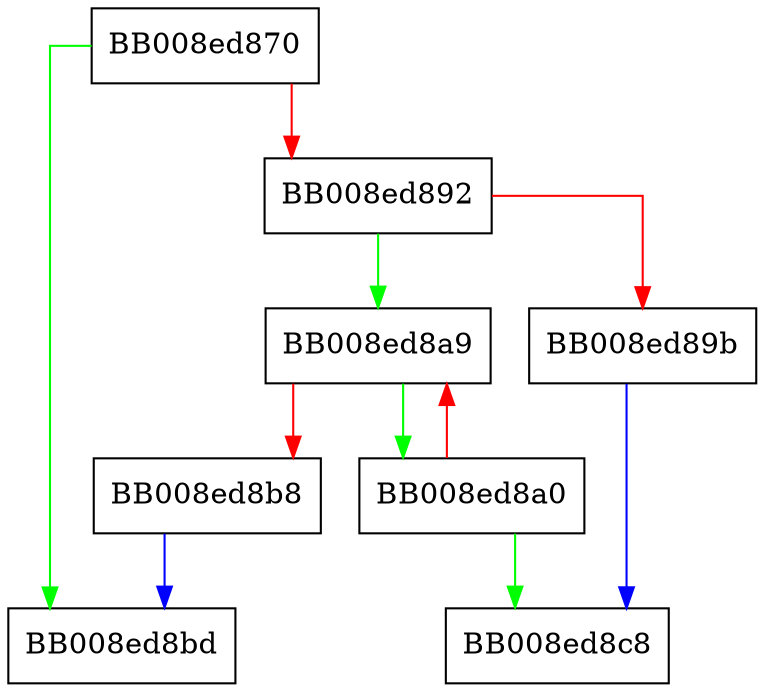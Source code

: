 digraph _dl_name_match_p {
  node [shape="box"];
  graph [splines=ortho];
  BB008ed870 -> BB008ed8bd [color="green"];
  BB008ed870 -> BB008ed892 [color="red"];
  BB008ed892 -> BB008ed8a9 [color="green"];
  BB008ed892 -> BB008ed89b [color="red"];
  BB008ed89b -> BB008ed8c8 [color="blue"];
  BB008ed8a0 -> BB008ed8c8 [color="green"];
  BB008ed8a0 -> BB008ed8a9 [color="red"];
  BB008ed8a9 -> BB008ed8a0 [color="green"];
  BB008ed8a9 -> BB008ed8b8 [color="red"];
  BB008ed8b8 -> BB008ed8bd [color="blue"];
}